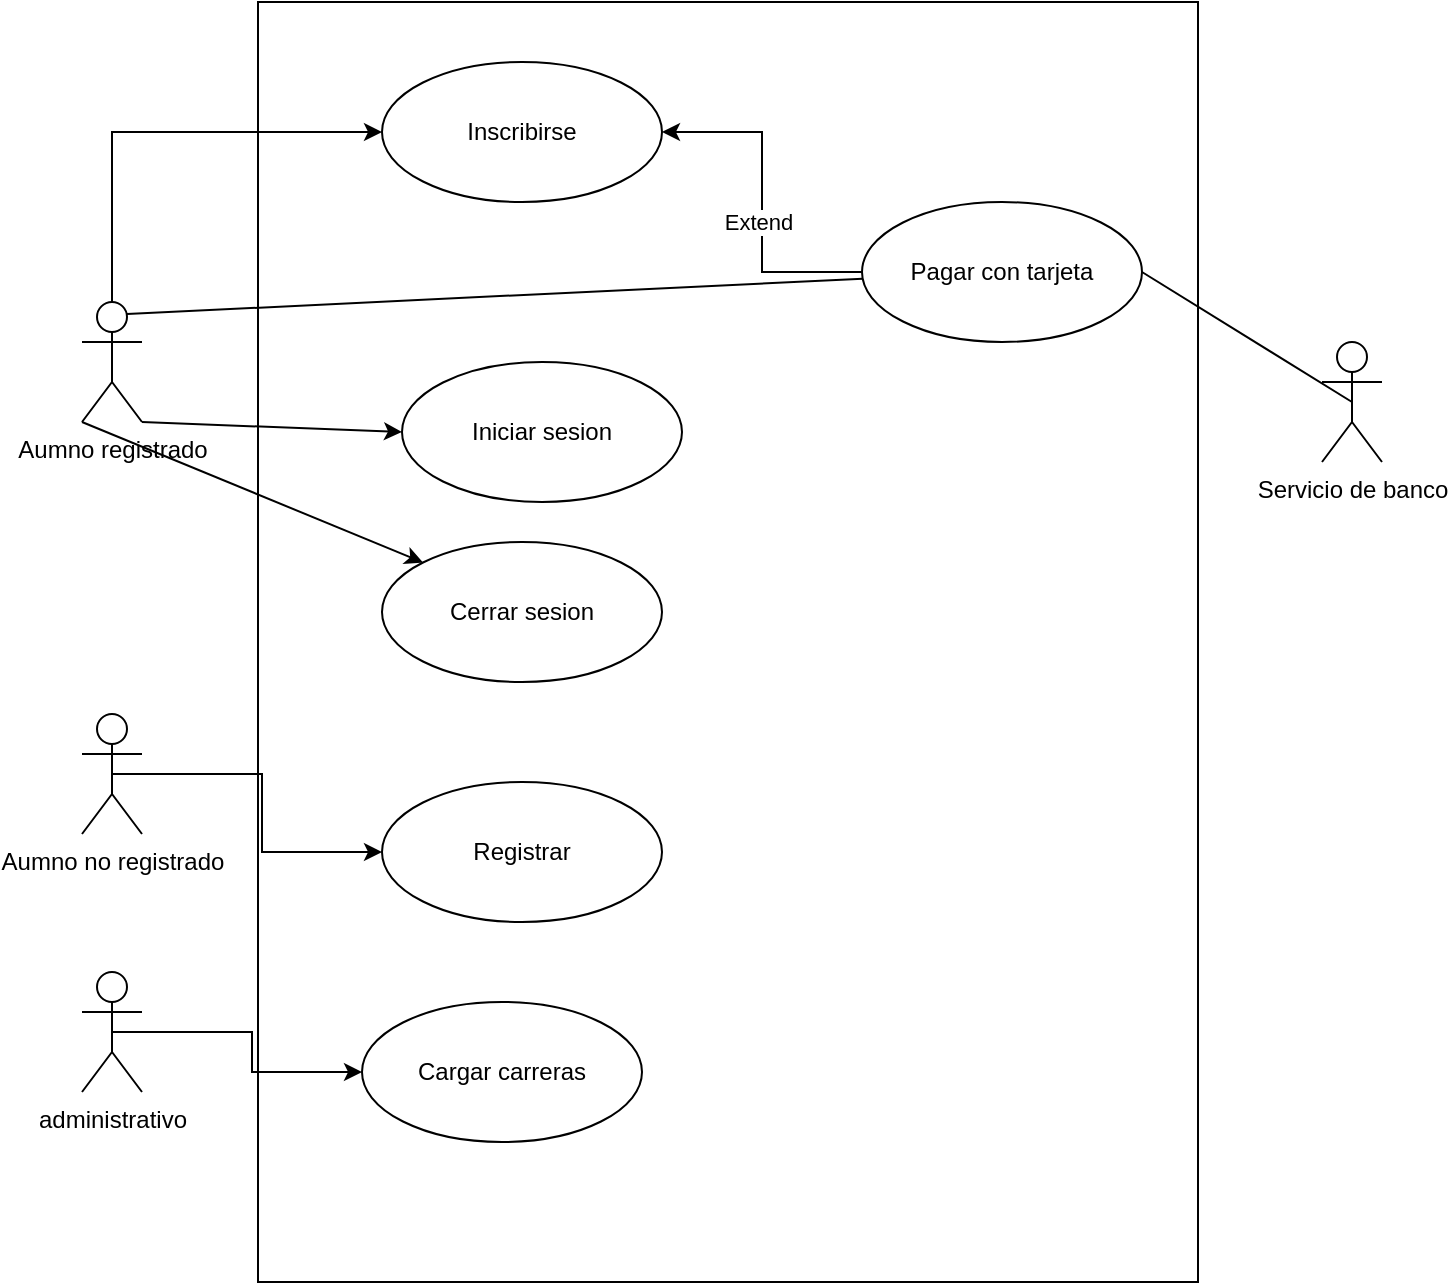 <mxfile version="28.1.2">
  <diagram name="Página-1" id="Rq2Lxz88Ccl99Aa2fVPA">
    <mxGraphModel dx="1665" dy="2028" grid="1" gridSize="10" guides="1" tooltips="1" connect="1" arrows="1" fold="1" page="1" pageScale="1" pageWidth="827" pageHeight="1169" math="0" shadow="0">
      <root>
        <mxCell id="0" />
        <mxCell id="1" parent="0" />
        <mxCell id="0OqSZep3OSY8aWxq0zp2-3" value="" style="rounded=0;whiteSpace=wrap;html=1;" parent="1" vertex="1">
          <mxGeometry x="178" y="-970" width="470" height="640" as="geometry" />
        </mxCell>
        <mxCell id="0OqSZep3OSY8aWxq0zp2-17" style="rounded=0;orthogonalLoop=1;jettySize=auto;html=1;exitX=0.5;exitY=0;exitDx=0;exitDy=0;exitPerimeter=0;entryX=0;entryY=0.5;entryDx=0;entryDy=0;edgeStyle=orthogonalEdgeStyle;" parent="1" source="0OqSZep3OSY8aWxq0zp2-4" target="0OqSZep3OSY8aWxq0zp2-9" edge="1">
          <mxGeometry relative="1" as="geometry" />
        </mxCell>
        <mxCell id="0OqSZep3OSY8aWxq0zp2-4" value="Aumno registrado" style="shape=umlActor;verticalLabelPosition=bottom;verticalAlign=top;html=1;outlineConnect=0;" parent="1" vertex="1">
          <mxGeometry x="90" y="-820" width="30" height="60" as="geometry" />
        </mxCell>
        <mxCell id="0OqSZep3OSY8aWxq0zp2-22" style="edgeStyle=orthogonalEdgeStyle;rounded=0;orthogonalLoop=1;jettySize=auto;html=1;exitX=0.5;exitY=0.5;exitDx=0;exitDy=0;exitPerimeter=0;entryX=0;entryY=0.5;entryDx=0;entryDy=0;" parent="1" source="0OqSZep3OSY8aWxq0zp2-5" target="0OqSZep3OSY8aWxq0zp2-8" edge="1">
          <mxGeometry relative="1" as="geometry" />
        </mxCell>
        <mxCell id="0OqSZep3OSY8aWxq0zp2-5" value="administrativo" style="shape=umlActor;verticalLabelPosition=bottom;verticalAlign=top;html=1;outlineConnect=0;" parent="1" vertex="1">
          <mxGeometry x="90" y="-485" width="30" height="60" as="geometry" />
        </mxCell>
        <mxCell id="0OqSZep3OSY8aWxq0zp2-7" value="Servicio de banco" style="shape=umlActor;verticalLabelPosition=bottom;verticalAlign=top;html=1;outlineConnect=0;" parent="1" vertex="1">
          <mxGeometry x="710" y="-800" width="30" height="60" as="geometry" />
        </mxCell>
        <mxCell id="0OqSZep3OSY8aWxq0zp2-8" value="Cargar carreras" style="ellipse;whiteSpace=wrap;html=1;" parent="1" vertex="1">
          <mxGeometry x="230" y="-470" width="140" height="70" as="geometry" />
        </mxCell>
        <mxCell id="0OqSZep3OSY8aWxq0zp2-9" value="Inscribirse" style="ellipse;whiteSpace=wrap;html=1;" parent="1" vertex="1">
          <mxGeometry x="240" y="-940" width="140" height="70" as="geometry" />
        </mxCell>
        <mxCell id="0OqSZep3OSY8aWxq0zp2-10" value="Registrar" style="ellipse;whiteSpace=wrap;html=1;" parent="1" vertex="1">
          <mxGeometry x="240" y="-580" width="140" height="70" as="geometry" />
        </mxCell>
        <mxCell id="0OqSZep3OSY8aWxq0zp2-11" value="Iniciar sesion" style="ellipse;whiteSpace=wrap;html=1;" parent="1" vertex="1">
          <mxGeometry x="250" y="-790" width="140" height="70" as="geometry" />
        </mxCell>
        <mxCell id="0OqSZep3OSY8aWxq0zp2-12" value="Cerrar sesion" style="ellipse;whiteSpace=wrap;html=1;" parent="1" vertex="1">
          <mxGeometry x="240" y="-700" width="140" height="70" as="geometry" />
        </mxCell>
        <mxCell id="0OqSZep3OSY8aWxq0zp2-18" style="edgeStyle=orthogonalEdgeStyle;rounded=0;orthogonalLoop=1;jettySize=auto;html=1;exitX=0;exitY=0.5;exitDx=0;exitDy=0;entryX=1;entryY=0.5;entryDx=0;entryDy=0;" parent="1" source="0OqSZep3OSY8aWxq0zp2-13" target="0OqSZep3OSY8aWxq0zp2-9" edge="1">
          <mxGeometry relative="1" as="geometry" />
        </mxCell>
        <mxCell id="0OqSZep3OSY8aWxq0zp2-19" value="Extend" style="edgeLabel;html=1;align=center;verticalAlign=middle;resizable=0;points=[];" parent="0OqSZep3OSY8aWxq0zp2-18" vertex="1" connectable="0">
          <mxGeometry x="-0.11" y="2" relative="1" as="geometry">
            <mxPoint as="offset" />
          </mxGeometry>
        </mxCell>
        <mxCell id="0OqSZep3OSY8aWxq0zp2-13" value="Pagar con tarjeta" style="ellipse;whiteSpace=wrap;html=1;" parent="1" vertex="1">
          <mxGeometry x="480" y="-870" width="140" height="70" as="geometry" />
        </mxCell>
        <mxCell id="0OqSZep3OSY8aWxq0zp2-21" value="" style="endArrow=none;html=1;rounded=0;fillColor=#FF0A0A;exitX=0.75;exitY=0.1;exitDx=0;exitDy=0;exitPerimeter=0;" parent="1" source="0OqSZep3OSY8aWxq0zp2-4" target="0OqSZep3OSY8aWxq0zp2-13" edge="1">
          <mxGeometry width="50" height="50" relative="1" as="geometry">
            <mxPoint x="150" y="-800" as="sourcePoint" />
            <mxPoint x="160" y="-880" as="targetPoint" />
          </mxGeometry>
        </mxCell>
        <mxCell id="0OqSZep3OSY8aWxq0zp2-23" value="" style="endArrow=none;html=1;rounded=0;exitX=0.5;exitY=0.5;exitDx=0;exitDy=0;exitPerimeter=0;entryX=1;entryY=0.5;entryDx=0;entryDy=0;" parent="1" source="0OqSZep3OSY8aWxq0zp2-7" target="0OqSZep3OSY8aWxq0zp2-13" edge="1">
          <mxGeometry width="50" height="50" relative="1" as="geometry">
            <mxPoint x="620" y="-710" as="sourcePoint" />
            <mxPoint x="670" y="-760" as="targetPoint" />
          </mxGeometry>
        </mxCell>
        <mxCell id="0OqSZep3OSY8aWxq0zp2-29" style="rounded=0;orthogonalLoop=1;jettySize=auto;html=1;exitX=1;exitY=1;exitDx=0;exitDy=0;exitPerimeter=0;entryX=0;entryY=0.5;entryDx=0;entryDy=0;" parent="1" source="0OqSZep3OSY8aWxq0zp2-4" target="0OqSZep3OSY8aWxq0zp2-11" edge="1">
          <mxGeometry relative="1" as="geometry">
            <mxPoint x="45" y="-620" as="sourcePoint" />
          </mxGeometry>
        </mxCell>
        <mxCell id="0OqSZep3OSY8aWxq0zp2-30" style="rounded=0;orthogonalLoop=1;jettySize=auto;html=1;exitX=0;exitY=1;exitDx=0;exitDy=0;exitPerimeter=0;entryX=0;entryY=0;entryDx=0;entryDy=0;" parent="1" target="0OqSZep3OSY8aWxq0zp2-12" edge="1" source="0OqSZep3OSY8aWxq0zp2-4">
          <mxGeometry relative="1" as="geometry">
            <mxPoint x="60" y="-600" as="sourcePoint" />
            <mxPoint x="230.0" y="-565.0" as="targetPoint" />
          </mxGeometry>
        </mxCell>
        <mxCell id="EsEp2TU1-iRupRaP53i_-2" style="edgeStyle=orthogonalEdgeStyle;rounded=0;orthogonalLoop=1;jettySize=auto;html=1;exitX=0.5;exitY=0.5;exitDx=0;exitDy=0;exitPerimeter=0;" edge="1" parent="1" source="EsEp2TU1-iRupRaP53i_-1" target="0OqSZep3OSY8aWxq0zp2-10">
          <mxGeometry relative="1" as="geometry" />
        </mxCell>
        <mxCell id="EsEp2TU1-iRupRaP53i_-1" value="Aumno no registrado" style="shape=umlActor;verticalLabelPosition=bottom;verticalAlign=top;html=1;outlineConnect=0;" vertex="1" parent="1">
          <mxGeometry x="90" y="-614" width="30" height="60" as="geometry" />
        </mxCell>
      </root>
    </mxGraphModel>
  </diagram>
</mxfile>
